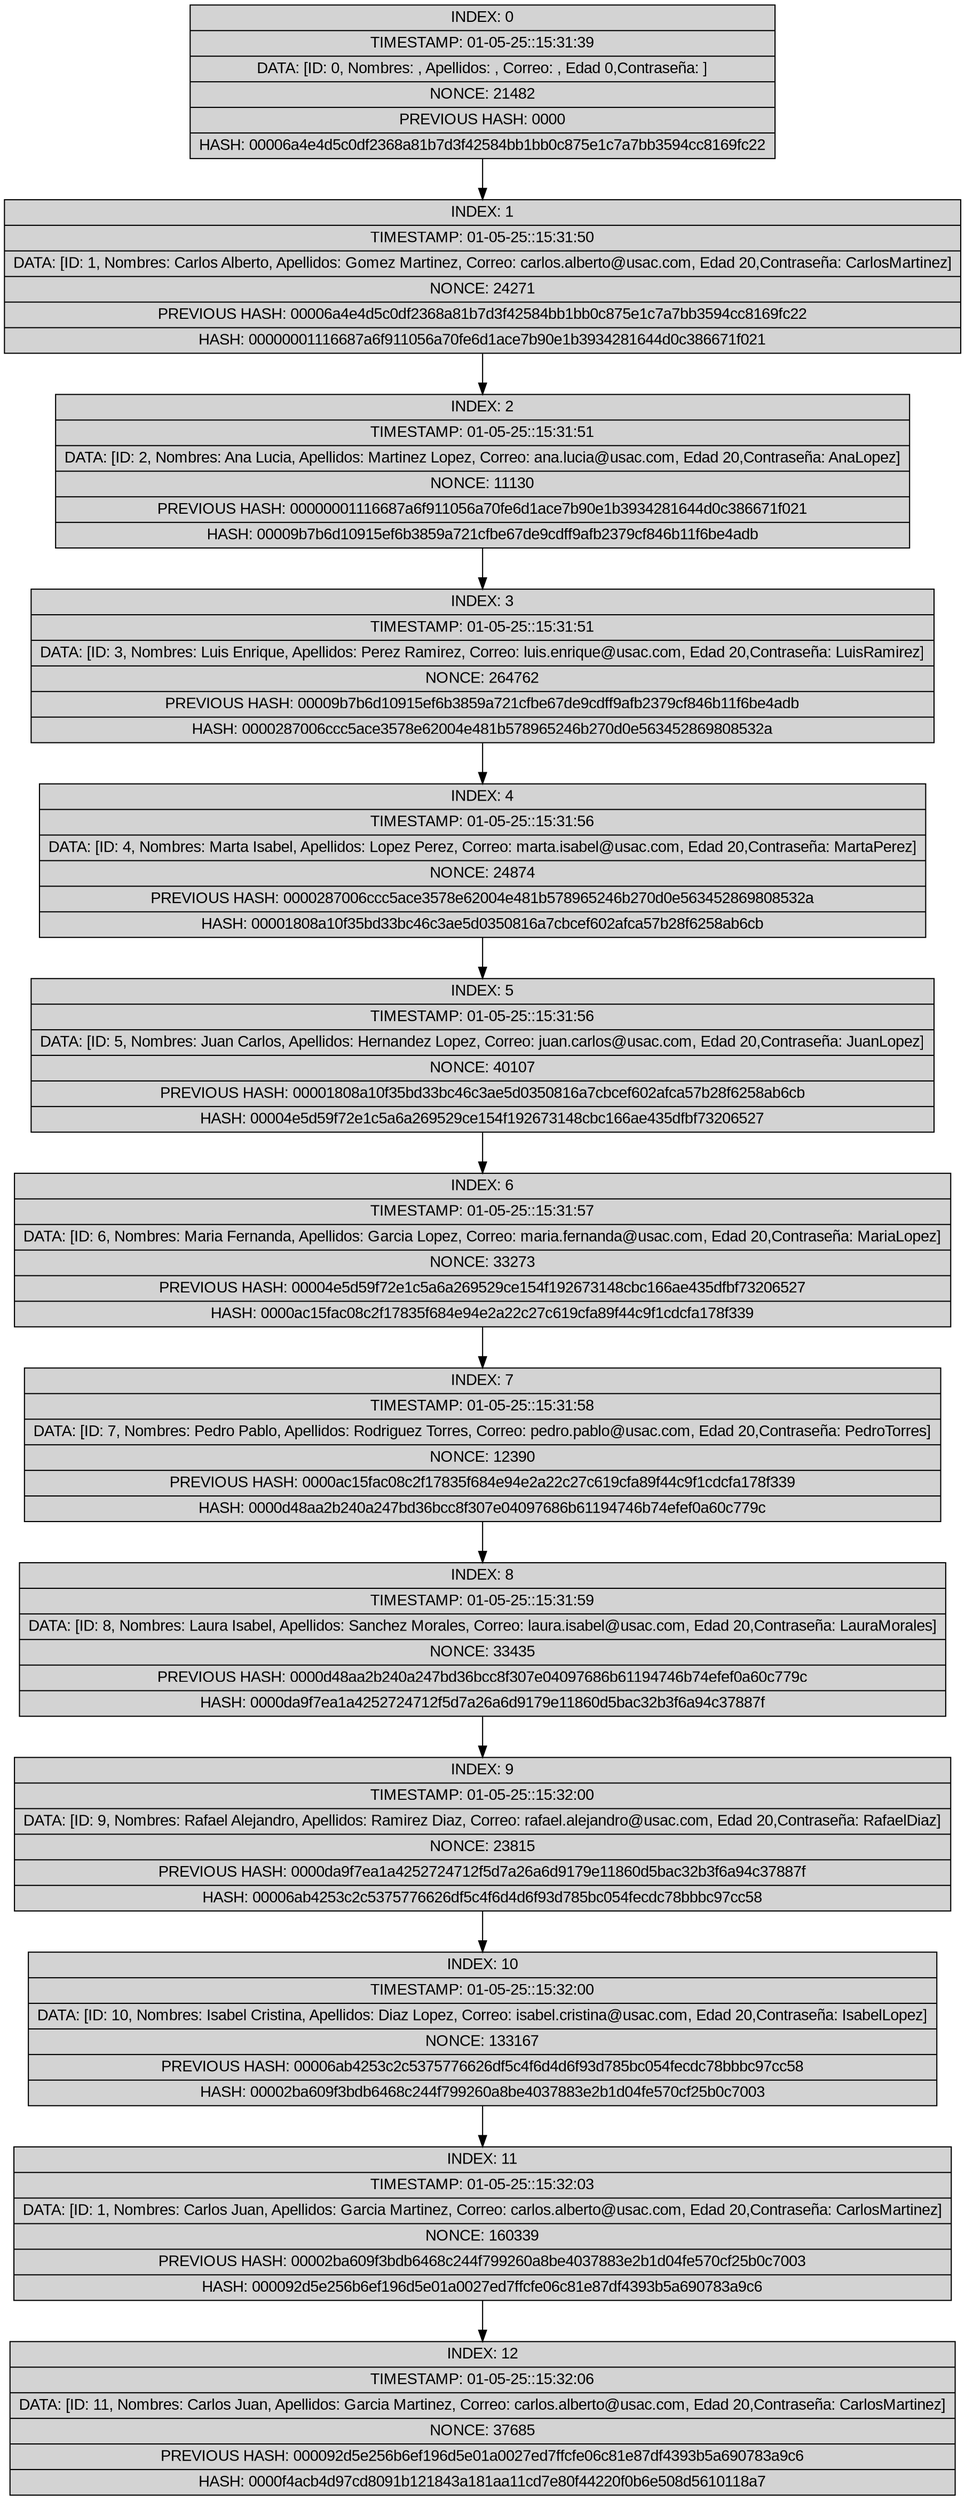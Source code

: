 digraph Blockchain {
    node [shape=record, style=filled, fontname="Arial"];
    Block0 [label="{ INDEX: 0 | TIMESTAMP: 01-05-25::15:31:39 | DATA: [ID: 0, Nombres: , Apellidos: , Correo: , Edad 0,Contraseña: ] | NONCE: 21482 | PREVIOUS HASH: 0000 | HASH: 00006a4e4d5c0df2368a81b7d3f42584bb1bb0c875e1c7a7bb3594cc8169fc22 }"];
    Block0 -> Block1;
    Block1 [label="{ INDEX: 1 | TIMESTAMP: 01-05-25::15:31:50 | DATA: [ID: 1, Nombres: Carlos Alberto, Apellidos: Gomez Martinez, Correo: carlos.alberto@usac.com, Edad 20,Contraseña: CarlosMartinez] | NONCE: 24271 | PREVIOUS HASH: 00006a4e4d5c0df2368a81b7d3f42584bb1bb0c875e1c7a7bb3594cc8169fc22 | HASH: 00000001116687a6f911056a70fe6d1ace7b90e1b3934281644d0c386671f021 }"];
    Block1 -> Block2;
    Block2 [label="{ INDEX: 2 | TIMESTAMP: 01-05-25::15:31:51 | DATA: [ID: 2, Nombres: Ana Lucia, Apellidos: Martinez Lopez, Correo: ana.lucia@usac.com, Edad 20,Contraseña: AnaLopez] | NONCE: 11130 | PREVIOUS HASH: 00000001116687a6f911056a70fe6d1ace7b90e1b3934281644d0c386671f021 | HASH: 00009b7b6d10915ef6b3859a721cfbe67de9cdff9afb2379cf846b11f6be4adb }"];
    Block2 -> Block3;
    Block3 [label="{ INDEX: 3 | TIMESTAMP: 01-05-25::15:31:51 | DATA: [ID: 3, Nombres: Luis Enrique, Apellidos: Perez Ramirez, Correo: luis.enrique@usac.com, Edad 20,Contraseña: LuisRamirez] | NONCE: 264762 | PREVIOUS HASH: 00009b7b6d10915ef6b3859a721cfbe67de9cdff9afb2379cf846b11f6be4adb | HASH: 0000287006ccc5ace3578e62004e481b578965246b270d0e563452869808532a }"];
    Block3 -> Block4;
    Block4 [label="{ INDEX: 4 | TIMESTAMP: 01-05-25::15:31:56 | DATA: [ID: 4, Nombres: Marta Isabel, Apellidos: Lopez Perez, Correo: marta.isabel@usac.com, Edad 20,Contraseña: MartaPerez] | NONCE: 24874 | PREVIOUS HASH: 0000287006ccc5ace3578e62004e481b578965246b270d0e563452869808532a | HASH: 00001808a10f35bd33bc46c3ae5d0350816a7cbcef602afca57b28f6258ab6cb }"];
    Block4 -> Block5;
    Block5 [label="{ INDEX: 5 | TIMESTAMP: 01-05-25::15:31:56 | DATA: [ID: 5, Nombres: Juan Carlos, Apellidos: Hernandez Lopez, Correo: juan.carlos@usac.com, Edad 20,Contraseña: JuanLopez] | NONCE: 40107 | PREVIOUS HASH: 00001808a10f35bd33bc46c3ae5d0350816a7cbcef602afca57b28f6258ab6cb | HASH: 00004e5d59f72e1c5a6a269529ce154f192673148cbc166ae435dfbf73206527 }"];
    Block5 -> Block6;
    Block6 [label="{ INDEX: 6 | TIMESTAMP: 01-05-25::15:31:57 | DATA: [ID: 6, Nombres: Maria Fernanda, Apellidos: Garcia Lopez, Correo: maria.fernanda@usac.com, Edad 20,Contraseña: MariaLopez] | NONCE: 33273 | PREVIOUS HASH: 00004e5d59f72e1c5a6a269529ce154f192673148cbc166ae435dfbf73206527 | HASH: 0000ac15fac08c2f17835f684e94e2a22c27c619cfa89f44c9f1cdcfa178f339 }"];
    Block6 -> Block7;
    Block7 [label="{ INDEX: 7 | TIMESTAMP: 01-05-25::15:31:58 | DATA: [ID: 7, Nombres: Pedro Pablo, Apellidos: Rodriguez Torres, Correo: pedro.pablo@usac.com, Edad 20,Contraseña: PedroTorres] | NONCE: 12390 | PREVIOUS HASH: 0000ac15fac08c2f17835f684e94e2a22c27c619cfa89f44c9f1cdcfa178f339 | HASH: 0000d48aa2b240a247bd36bcc8f307e04097686b61194746b74efef0a60c779c }"];
    Block7 -> Block8;
    Block8 [label="{ INDEX: 8 | TIMESTAMP: 01-05-25::15:31:59 | DATA: [ID: 8, Nombres: Laura Isabel, Apellidos: Sanchez Morales, Correo: laura.isabel@usac.com, Edad 20,Contraseña: LauraMorales] | NONCE: 33435 | PREVIOUS HASH: 0000d48aa2b240a247bd36bcc8f307e04097686b61194746b74efef0a60c779c | HASH: 0000da9f7ea1a4252724712f5d7a26a6d9179e11860d5bac32b3f6a94c37887f }"];
    Block8 -> Block9;
    Block9 [label="{ INDEX: 9 | TIMESTAMP: 01-05-25::15:32:00 | DATA: [ID: 9, Nombres: Rafael Alejandro, Apellidos: Ramirez Diaz, Correo: rafael.alejandro@usac.com, Edad 20,Contraseña: RafaelDiaz] | NONCE: 23815 | PREVIOUS HASH: 0000da9f7ea1a4252724712f5d7a26a6d9179e11860d5bac32b3f6a94c37887f | HASH: 00006ab4253c2c5375776626df5c4f6d4d6f93d785bc054fecdc78bbbc97cc58 }"];
    Block9 -> Block10;
    Block10 [label="{ INDEX: 10 | TIMESTAMP: 01-05-25::15:32:00 | DATA: [ID: 10, Nombres: Isabel Cristina, Apellidos: Diaz Lopez, Correo: isabel.cristina@usac.com, Edad 20,Contraseña: IsabelLopez] | NONCE: 133167 | PREVIOUS HASH: 00006ab4253c2c5375776626df5c4f6d4d6f93d785bc054fecdc78bbbc97cc58 | HASH: 00002ba609f3bdb6468c244f799260a8be4037883e2b1d04fe570cf25b0c7003 }"];
    Block10 -> Block11;
    Block11 [label="{ INDEX: 11 | TIMESTAMP: 01-05-25::15:32:03 | DATA: [ID: 1, Nombres: Carlos Juan, Apellidos: Garcia Martinez, Correo: carlos.alberto@usac.com, Edad 20,Contraseña: CarlosMartinez] | NONCE: 160339 | PREVIOUS HASH: 00002ba609f3bdb6468c244f799260a8be4037883e2b1d04fe570cf25b0c7003 | HASH: 000092d5e256b6ef196d5e01a0027ed7ffcfe06c81e87df4393b5a690783a9c6 }"];
    Block11 -> Block12;
    Block12 [label="{ INDEX: 12 | TIMESTAMP: 01-05-25::15:32:06 | DATA: [ID: 11, Nombres: Carlos Juan, Apellidos: Garcia Martinez, Correo: carlos.alberto@usac.com, Edad 20,Contraseña: CarlosMartinez] | NONCE: 37685 | PREVIOUS HASH: 000092d5e256b6ef196d5e01a0027ed7ffcfe06c81e87df4393b5a690783a9c6 | HASH: 0000f4acb4d97cd8091b121843a181aa11cd7e80f44220f0b6e508d5610118a7 }"];
}
